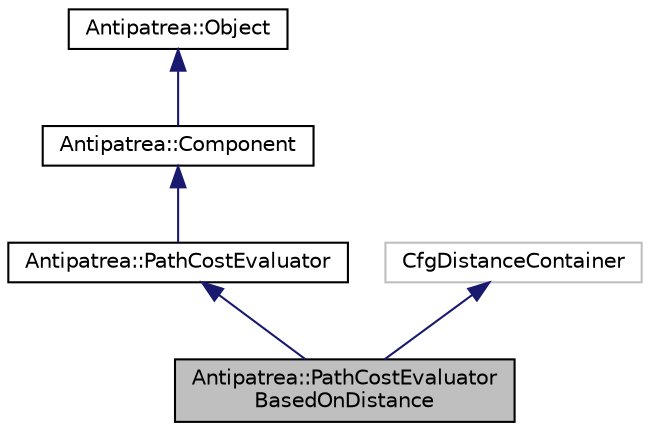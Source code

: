 digraph "Antipatrea::PathCostEvaluatorBasedOnDistance"
{
  bgcolor="transparent";
  edge [fontname="Helvetica",fontsize="10",labelfontname="Helvetica",labelfontsize="10"];
  node [fontname="Helvetica",fontsize="10",shape=record];
  Node1 [label="Antipatrea::PathCostEvaluator\lBasedOnDistance",height=0.2,width=0.4,color="black", fillcolor="grey75", style="filled", fontcolor="black"];
  Node2 -> Node1 [dir="back",color="midnightblue",fontsize="10",style="solid",fontname="Helvetica"];
  Node2 [label="Antipatrea::PathCostEvaluator",height=0.2,width=0.4,color="black",URL="$classAntipatrea_1_1PathCostEvaluator.html",tooltip="Interface for evaluating the direct and reverse cost of a path. "];
  Node3 -> Node2 [dir="back",color="midnightblue",fontsize="10",style="solid",fontname="Helvetica"];
  Node3 [label="Antipatrea::Component",height=0.2,width=0.4,color="black",URL="$classAntipatrea_1_1Component.html",tooltip="Base class for each motion-planning component. "];
  Node4 -> Node3 [dir="back",color="midnightblue",fontsize="10",style="solid",fontname="Helvetica"];
  Node4 [label="Antipatrea::Object",height=0.2,width=0.4,color="black",URL="$classAntipatrea_1_1Object.html"];
  Node5 -> Node1 [dir="back",color="midnightblue",fontsize="10",style="solid",fontname="Helvetica"];
  Node5 [label="CfgDistanceContainer",height=0.2,width=0.4,color="grey75"];
}
